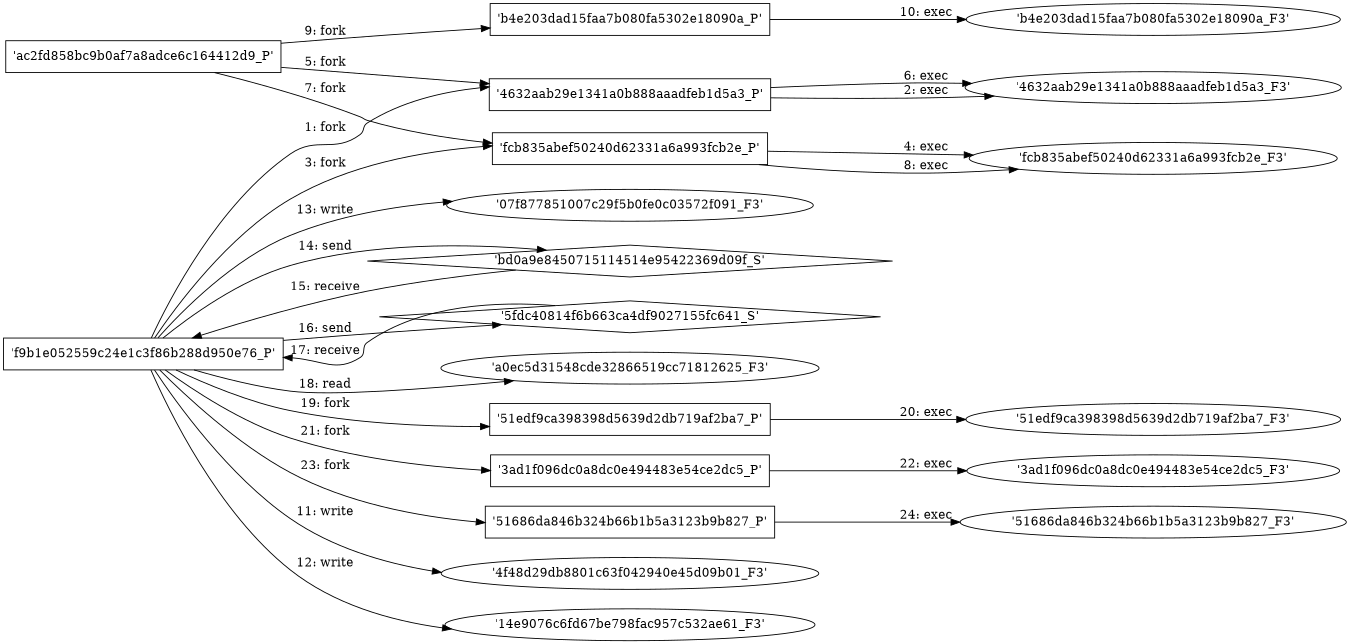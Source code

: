 digraph "D:\Learning\Paper\apt\基于CTI的攻击预警\Dataset\攻击图\ASGfromALLCTI\Threat Source newsletter for June 4, 2020.dot" {
rankdir="LR"
size="9"
fixedsize="false"
splines="true"
nodesep=0.3
ranksep=0
fontsize=10
overlap="scalexy"
engine= "neato"
	"'f9b1e052559c24e1c3f86b288d950e76_P'" [node_type=Process shape=box]
	"'4632aab29e1341a0b888aaadfeb1d5a3_P'" [node_type=Process shape=box]
	"'f9b1e052559c24e1c3f86b288d950e76_P'" -> "'4632aab29e1341a0b888aaadfeb1d5a3_P'" [label="1: fork"]
	"'4632aab29e1341a0b888aaadfeb1d5a3_P'" [node_type=Process shape=box]
	"'4632aab29e1341a0b888aaadfeb1d5a3_F3'" [node_type=File shape=ellipse]
	"'4632aab29e1341a0b888aaadfeb1d5a3_P'" -> "'4632aab29e1341a0b888aaadfeb1d5a3_F3'" [label="2: exec"]
	"'f9b1e052559c24e1c3f86b288d950e76_P'" [node_type=Process shape=box]
	"'fcb835abef50240d62331a6a993fcb2e_P'" [node_type=Process shape=box]
	"'f9b1e052559c24e1c3f86b288d950e76_P'" -> "'fcb835abef50240d62331a6a993fcb2e_P'" [label="3: fork"]
	"'fcb835abef50240d62331a6a993fcb2e_P'" [node_type=Process shape=box]
	"'fcb835abef50240d62331a6a993fcb2e_F3'" [node_type=File shape=ellipse]
	"'fcb835abef50240d62331a6a993fcb2e_P'" -> "'fcb835abef50240d62331a6a993fcb2e_F3'" [label="4: exec"]
	"'ac2fd858bc9b0af7a8adce6c164412d9_P'" [node_type=Process shape=box]
	"'4632aab29e1341a0b888aaadfeb1d5a3_P'" [node_type=Process shape=box]
	"'ac2fd858bc9b0af7a8adce6c164412d9_P'" -> "'4632aab29e1341a0b888aaadfeb1d5a3_P'" [label="5: fork"]
	"'4632aab29e1341a0b888aaadfeb1d5a3_P'" [node_type=Process shape=box]
	"'4632aab29e1341a0b888aaadfeb1d5a3_F3'" [node_type=File shape=ellipse]
	"'4632aab29e1341a0b888aaadfeb1d5a3_P'" -> "'4632aab29e1341a0b888aaadfeb1d5a3_F3'" [label="6: exec"]
	"'ac2fd858bc9b0af7a8adce6c164412d9_P'" [node_type=Process shape=box]
	"'fcb835abef50240d62331a6a993fcb2e_P'" [node_type=Process shape=box]
	"'ac2fd858bc9b0af7a8adce6c164412d9_P'" -> "'fcb835abef50240d62331a6a993fcb2e_P'" [label="7: fork"]
	"'fcb835abef50240d62331a6a993fcb2e_P'" [node_type=Process shape=box]
	"'fcb835abef50240d62331a6a993fcb2e_F3'" [node_type=File shape=ellipse]
	"'fcb835abef50240d62331a6a993fcb2e_P'" -> "'fcb835abef50240d62331a6a993fcb2e_F3'" [label="8: exec"]
	"'ac2fd858bc9b0af7a8adce6c164412d9_P'" [node_type=Process shape=box]
	"'b4e203dad15faa7b080fa5302e18090a_P'" [node_type=Process shape=box]
	"'ac2fd858bc9b0af7a8adce6c164412d9_P'" -> "'b4e203dad15faa7b080fa5302e18090a_P'" [label="9: fork"]
	"'b4e203dad15faa7b080fa5302e18090a_P'" [node_type=Process shape=box]
	"'b4e203dad15faa7b080fa5302e18090a_F3'" [node_type=File shape=ellipse]
	"'b4e203dad15faa7b080fa5302e18090a_P'" -> "'b4e203dad15faa7b080fa5302e18090a_F3'" [label="10: exec"]
	"'4f48d29db8801c63f042940e45d09b01_F3'" [node_type=file shape=ellipse]
	"'f9b1e052559c24e1c3f86b288d950e76_P'" [node_type=Process shape=box]
	"'f9b1e052559c24e1c3f86b288d950e76_P'" -> "'4f48d29db8801c63f042940e45d09b01_F3'" [label="11: write"]
	"'14e9076c6fd67be798fac957c532ae61_F3'" [node_type=file shape=ellipse]
	"'f9b1e052559c24e1c3f86b288d950e76_P'" [node_type=Process shape=box]
	"'f9b1e052559c24e1c3f86b288d950e76_P'" -> "'14e9076c6fd67be798fac957c532ae61_F3'" [label="12: write"]
	"'07f877851007c29f5b0fe0c03572f091_F3'" [node_type=file shape=ellipse]
	"'f9b1e052559c24e1c3f86b288d950e76_P'" [node_type=Process shape=box]
	"'f9b1e052559c24e1c3f86b288d950e76_P'" -> "'07f877851007c29f5b0fe0c03572f091_F3'" [label="13: write"]
	"'bd0a9e8450715114514e95422369d09f_S'" [node_type=Socket shape=diamond]
	"'f9b1e052559c24e1c3f86b288d950e76_P'" [node_type=Process shape=box]
	"'f9b1e052559c24e1c3f86b288d950e76_P'" -> "'bd0a9e8450715114514e95422369d09f_S'" [label="14: send"]
	"'bd0a9e8450715114514e95422369d09f_S'" -> "'f9b1e052559c24e1c3f86b288d950e76_P'" [label="15: receive"]
	"'5fdc40814f6b663ca4df9027155fc641_S'" [node_type=Socket shape=diamond]
	"'f9b1e052559c24e1c3f86b288d950e76_P'" [node_type=Process shape=box]
	"'f9b1e052559c24e1c3f86b288d950e76_P'" -> "'5fdc40814f6b663ca4df9027155fc641_S'" [label="16: send"]
	"'5fdc40814f6b663ca4df9027155fc641_S'" -> "'f9b1e052559c24e1c3f86b288d950e76_P'" [label="17: receive"]
	"'a0ec5d31548cde32866519cc71812625_F3'" [node_type=file shape=ellipse]
	"'f9b1e052559c24e1c3f86b288d950e76_P'" [node_type=Process shape=box]
	"'f9b1e052559c24e1c3f86b288d950e76_P'" -> "'a0ec5d31548cde32866519cc71812625_F3'" [label="18: read"]
	"'f9b1e052559c24e1c3f86b288d950e76_P'" [node_type=Process shape=box]
	"'51edf9ca398398d5639d2db719af2ba7_P'" [node_type=Process shape=box]
	"'f9b1e052559c24e1c3f86b288d950e76_P'" -> "'51edf9ca398398d5639d2db719af2ba7_P'" [label="19: fork"]
	"'51edf9ca398398d5639d2db719af2ba7_P'" [node_type=Process shape=box]
	"'51edf9ca398398d5639d2db719af2ba7_F3'" [node_type=File shape=ellipse]
	"'51edf9ca398398d5639d2db719af2ba7_P'" -> "'51edf9ca398398d5639d2db719af2ba7_F3'" [label="20: exec"]
	"'f9b1e052559c24e1c3f86b288d950e76_P'" [node_type=Process shape=box]
	"'3ad1f096dc0a8dc0e494483e54ce2dc5_P'" [node_type=Process shape=box]
	"'f9b1e052559c24e1c3f86b288d950e76_P'" -> "'3ad1f096dc0a8dc0e494483e54ce2dc5_P'" [label="21: fork"]
	"'3ad1f096dc0a8dc0e494483e54ce2dc5_P'" [node_type=Process shape=box]
	"'3ad1f096dc0a8dc0e494483e54ce2dc5_F3'" [node_type=File shape=ellipse]
	"'3ad1f096dc0a8dc0e494483e54ce2dc5_P'" -> "'3ad1f096dc0a8dc0e494483e54ce2dc5_F3'" [label="22: exec"]
	"'f9b1e052559c24e1c3f86b288d950e76_P'" [node_type=Process shape=box]
	"'51686da846b324b66b1b5a3123b9b827_P'" [node_type=Process shape=box]
	"'f9b1e052559c24e1c3f86b288d950e76_P'" -> "'51686da846b324b66b1b5a3123b9b827_P'" [label="23: fork"]
	"'51686da846b324b66b1b5a3123b9b827_P'" [node_type=Process shape=box]
	"'51686da846b324b66b1b5a3123b9b827_F3'" [node_type=File shape=ellipse]
	"'51686da846b324b66b1b5a3123b9b827_P'" -> "'51686da846b324b66b1b5a3123b9b827_F3'" [label="24: exec"]
}

